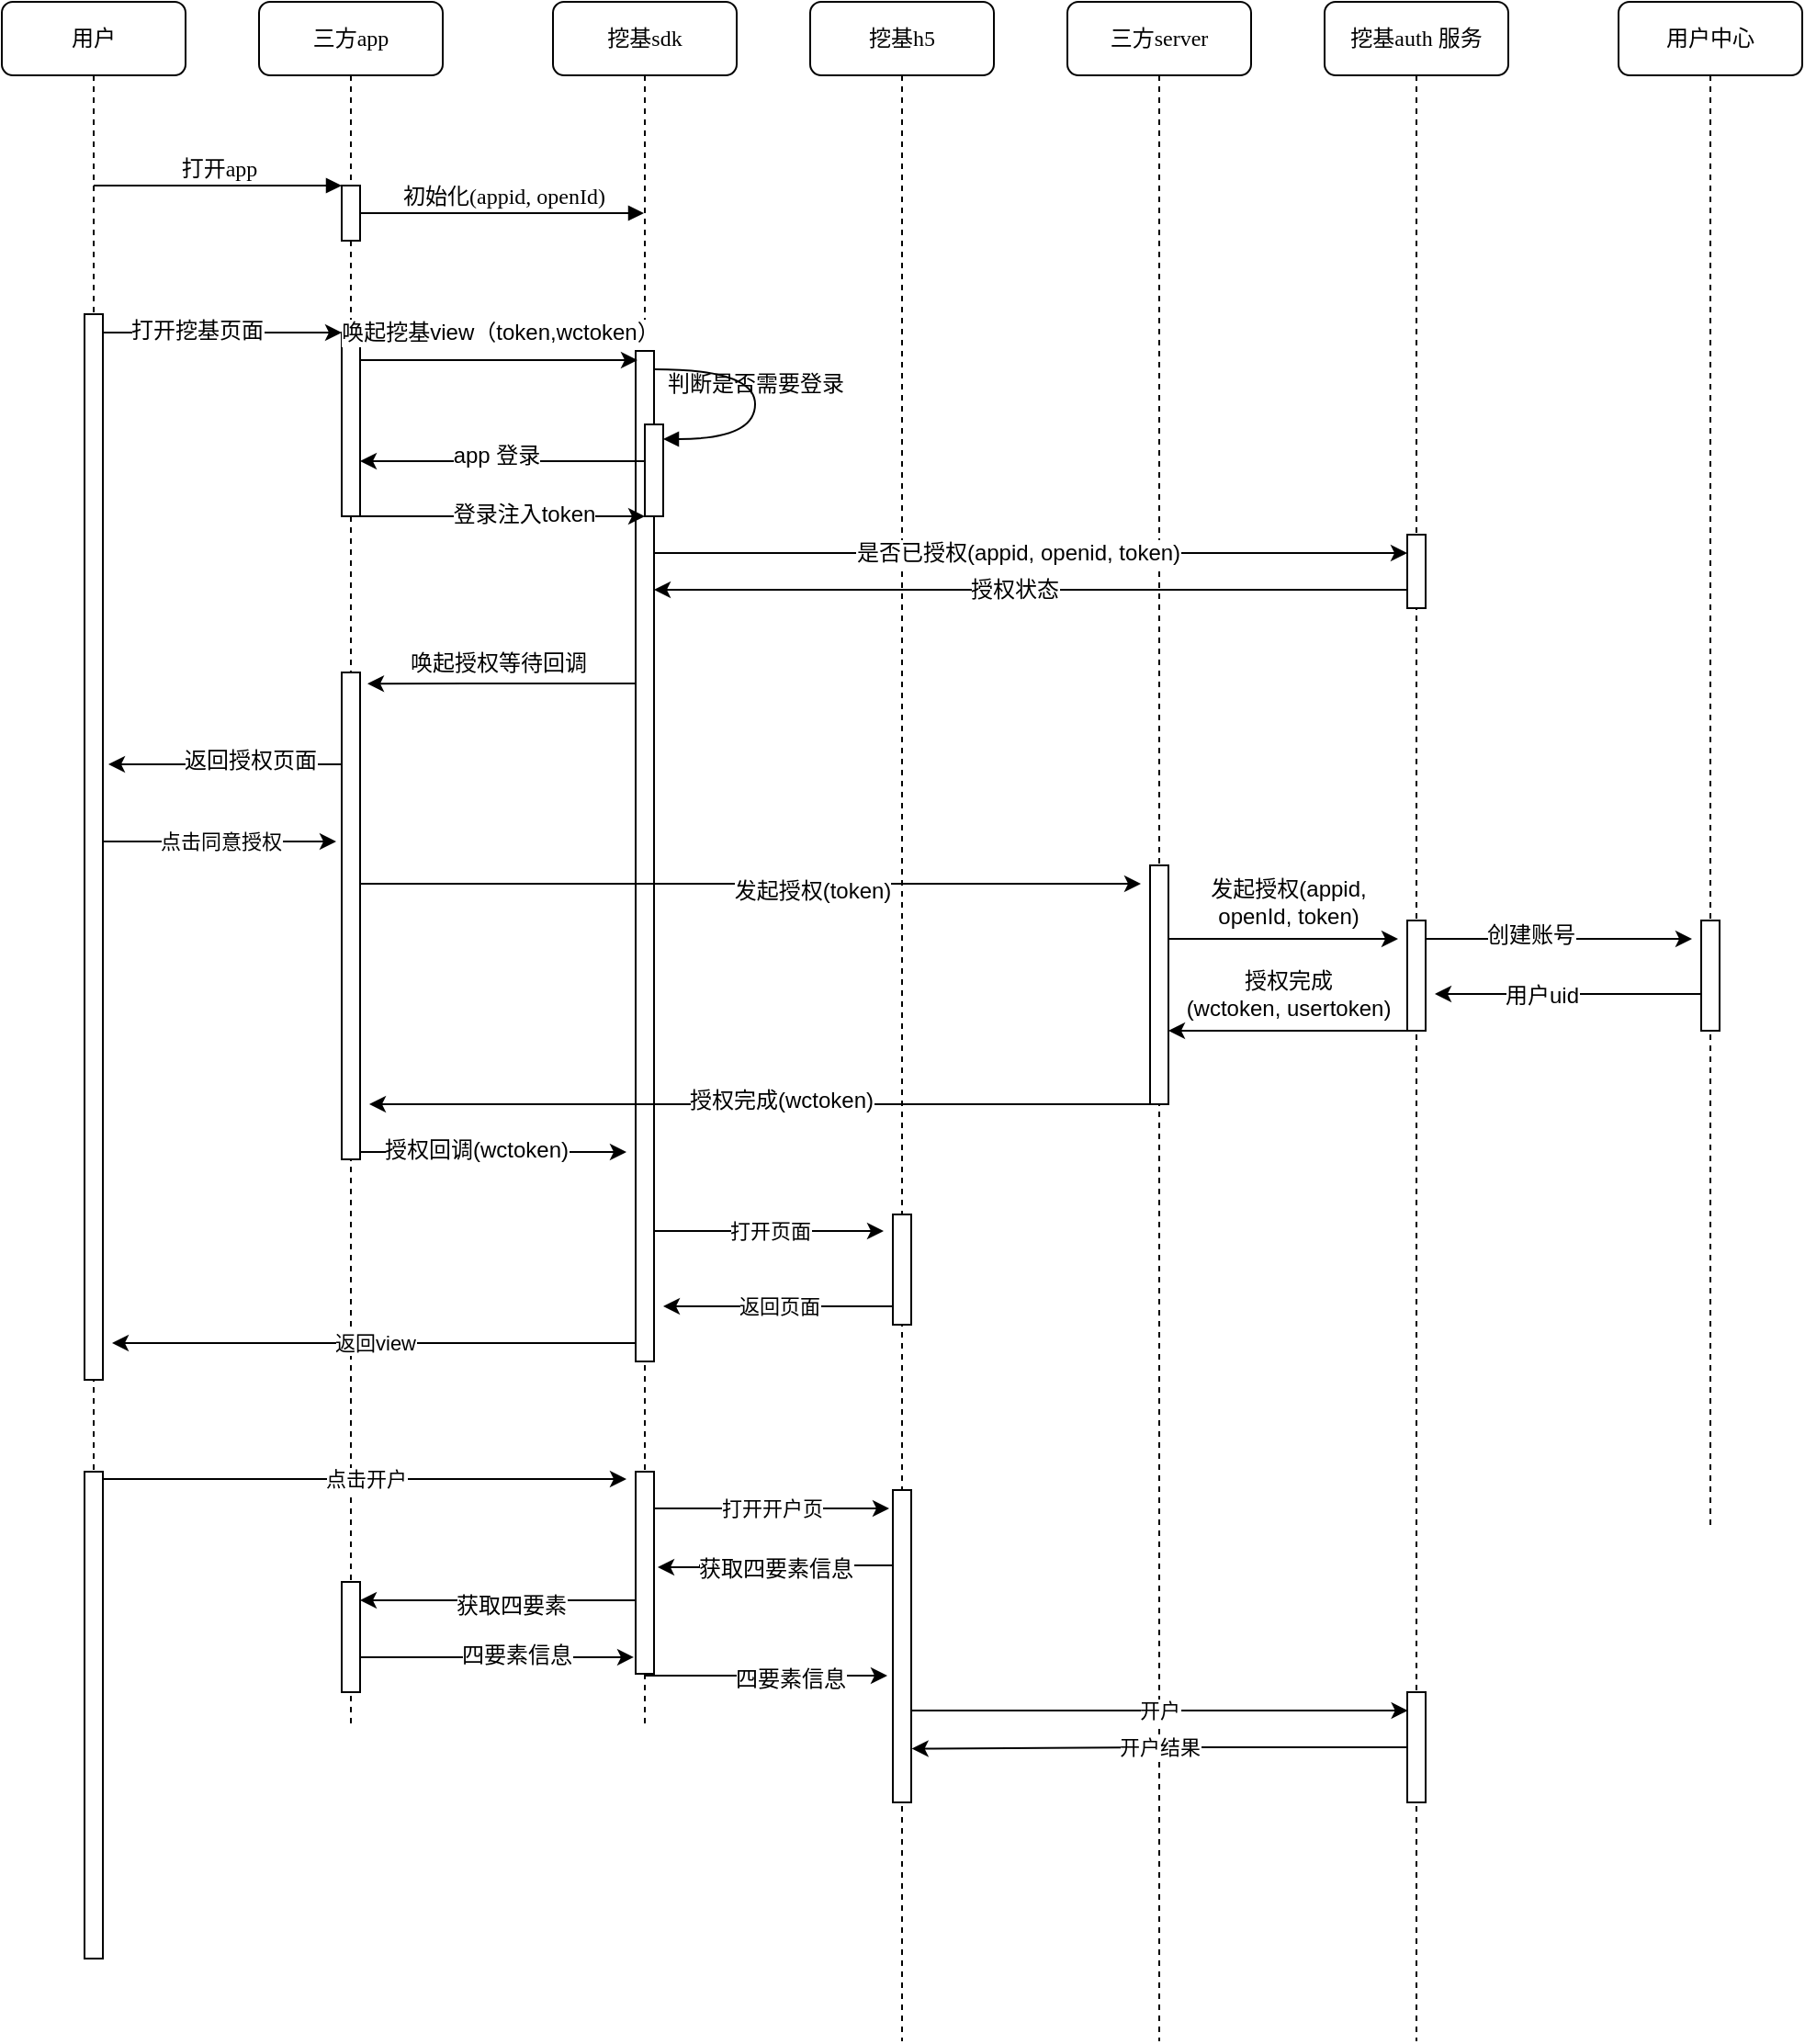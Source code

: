 <mxfile pages="1" version="11.2.3" type="github"><diagram name="Page-1" id="13e1069c-82ec-6db2-03f1-153e76fe0fe0"><mxGraphModel dx="946" dy="552" grid="1" gridSize="10" guides="1" tooltips="1" connect="1" arrows="1" fold="1" page="1" pageScale="1" pageWidth="1100" pageHeight="850" background="#ffffff" math="0" shadow="0"><root><mxCell id="0"/><mxCell id="1" parent="0"/><mxCell id="7baba1c4bc27f4b0-2" value="三方app" style="shape=umlLifeline;perimeter=lifelinePerimeter;whiteSpace=wrap;html=1;container=1;collapsible=0;recursiveResize=0;outlineConnect=0;rounded=1;shadow=0;comic=0;labelBackgroundColor=none;strokeColor=#000000;strokeWidth=1;fillColor=#FFFFFF;fontFamily=Verdana;fontSize=12;fontColor=#000000;align=center;" parent="1" vertex="1"><mxGeometry x="240" y="80" width="100" height="940" as="geometry"/></mxCell><mxCell id="7baba1c4bc27f4b0-10" value="" style="html=1;points=[];perimeter=orthogonalPerimeter;rounded=0;shadow=0;comic=0;labelBackgroundColor=none;strokeColor=#000000;strokeWidth=1;fillColor=#FFFFFF;fontFamily=Verdana;fontSize=12;fontColor=#000000;align=center;" parent="7baba1c4bc27f4b0-2" vertex="1"><mxGeometry x="45" y="100" width="10" height="30" as="geometry"/></mxCell><mxCell id="idd2jXIr-4uDgCsyTWFL-3" value="" style="html=1;points=[];perimeter=orthogonalPerimeter;rounded=0;shadow=0;comic=0;labelBackgroundColor=none;strokeColor=#000000;strokeWidth=1;fillColor=#FFFFFF;fontFamily=Verdana;fontSize=12;fontColor=#000000;align=center;" parent="7baba1c4bc27f4b0-2" vertex="1"><mxGeometry x="45" y="180" width="10" height="100" as="geometry"/></mxCell><mxCell id="FaC7cf4tg_9X4WJRaHaD-1" value="" style="html=1;points=[];perimeter=orthogonalPerimeter;rounded=0;shadow=0;comic=0;labelBackgroundColor=none;strokeColor=#000000;strokeWidth=1;fillColor=#FFFFFF;fontFamily=Verdana;fontSize=12;fontColor=#000000;align=center;" vertex="1" parent="7baba1c4bc27f4b0-2"><mxGeometry x="45" y="365" width="10" height="265" as="geometry"/></mxCell><mxCell id="FaC7cf4tg_9X4WJRaHaD-46" value="" style="html=1;points=[];perimeter=orthogonalPerimeter;rounded=0;shadow=0;comic=0;labelBackgroundColor=none;strokeColor=#000000;strokeWidth=1;fillColor=#FFFFFF;fontFamily=Verdana;fontSize=12;fontColor=#000000;align=center;" vertex="1" parent="7baba1c4bc27f4b0-2"><mxGeometry x="45" y="860" width="10" height="60" as="geometry"/></mxCell><mxCell id="7baba1c4bc27f4b0-3" value="挖基sdk" style="shape=umlLifeline;perimeter=lifelinePerimeter;whiteSpace=wrap;html=1;container=1;collapsible=0;recursiveResize=0;outlineConnect=0;rounded=1;shadow=0;comic=0;labelBackgroundColor=none;strokeColor=#000000;strokeWidth=1;fillColor=#FFFFFF;fontFamily=Verdana;fontSize=12;fontColor=#000000;align=center;" parent="1" vertex="1"><mxGeometry x="400" y="80" width="100" height="940" as="geometry"/></mxCell><mxCell id="idd2jXIr-4uDgCsyTWFL-8" value="" style="html=1;points=[];perimeter=orthogonalPerimeter;rounded=0;shadow=0;comic=0;labelBackgroundColor=none;strokeColor=#000000;strokeWidth=1;fillColor=#FFFFFF;fontFamily=Verdana;fontSize=12;fontColor=#000000;align=center;" parent="7baba1c4bc27f4b0-3" vertex="1"><mxGeometry x="45" y="190" width="10" height="550" as="geometry"/></mxCell><mxCell id="FaC7cf4tg_9X4WJRaHaD-37" value="" style="html=1;points=[];perimeter=orthogonalPerimeter;rounded=0;shadow=0;comic=0;labelBackgroundColor=none;strokeColor=#000000;strokeWidth=1;fillColor=#FFFFFF;fontFamily=Verdana;fontSize=12;fontColor=#000000;align=center;" vertex="1" parent="7baba1c4bc27f4b0-3"><mxGeometry x="45" y="800" width="10" height="110" as="geometry"/></mxCell><mxCell id="7baba1c4bc27f4b0-4" value="挖基h5" style="shape=umlLifeline;perimeter=lifelinePerimeter;whiteSpace=wrap;html=1;container=1;collapsible=0;recursiveResize=0;outlineConnect=0;rounded=1;shadow=0;comic=0;labelBackgroundColor=none;strokeColor=#000000;strokeWidth=1;fillColor=#FFFFFF;fontFamily=Verdana;fontSize=12;fontColor=#000000;align=center;" parent="1" vertex="1"><mxGeometry x="540" y="80" width="100" height="1110" as="geometry"/></mxCell><mxCell id="FaC7cf4tg_9X4WJRaHaD-29" value="" style="html=1;points=[];perimeter=orthogonalPerimeter;rounded=0;shadow=0;comic=0;labelBackgroundColor=none;strokeColor=#000000;strokeWidth=1;fillColor=#FFFFFF;fontFamily=Verdana;fontSize=12;fontColor=#000000;align=center;" vertex="1" parent="7baba1c4bc27f4b0-4"><mxGeometry x="45" y="660" width="10" height="60" as="geometry"/></mxCell><mxCell id="FaC7cf4tg_9X4WJRaHaD-41" value="" style="html=1;points=[];perimeter=orthogonalPerimeter;rounded=0;shadow=0;comic=0;labelBackgroundColor=none;strokeColor=#000000;strokeWidth=1;fillColor=#FFFFFF;fontFamily=Verdana;fontSize=12;fontColor=#000000;align=center;" vertex="1" parent="7baba1c4bc27f4b0-4"><mxGeometry x="45" y="810" width="10" height="170" as="geometry"/></mxCell><mxCell id="7baba1c4bc27f4b0-5" value="三方server" style="shape=umlLifeline;perimeter=lifelinePerimeter;whiteSpace=wrap;html=1;container=1;collapsible=0;recursiveResize=0;outlineConnect=0;rounded=1;shadow=0;comic=0;labelBackgroundColor=none;strokeColor=#000000;strokeWidth=1;fillColor=#FFFFFF;fontFamily=Verdana;fontSize=12;fontColor=#000000;align=center;" parent="1" vertex="1"><mxGeometry x="680" y="80" width="100" height="1110" as="geometry"/></mxCell><mxCell id="FaC7cf4tg_9X4WJRaHaD-8" value="" style="html=1;points=[];perimeter=orthogonalPerimeter;rounded=0;shadow=0;comic=0;labelBackgroundColor=none;strokeColor=#000000;strokeWidth=1;fillColor=#FFFFFF;fontFamily=Verdana;fontSize=12;fontColor=#000000;align=center;" vertex="1" parent="7baba1c4bc27f4b0-5"><mxGeometry x="45" y="470" width="10" height="130" as="geometry"/></mxCell><mxCell id="7baba1c4bc27f4b0-6" value="挖基auth 服务" style="shape=umlLifeline;perimeter=lifelinePerimeter;whiteSpace=wrap;html=1;container=1;collapsible=0;recursiveResize=0;outlineConnect=0;rounded=1;shadow=0;comic=0;labelBackgroundColor=none;strokeColor=#000000;strokeWidth=1;fillColor=#FFFFFF;fontFamily=Verdana;fontSize=12;fontColor=#000000;align=center;" parent="1" vertex="1"><mxGeometry x="820" y="80" width="100" height="1110" as="geometry"/></mxCell><mxCell id="idd2jXIr-4uDgCsyTWFL-17" value="" style="html=1;points=[];perimeter=orthogonalPerimeter;rounded=0;shadow=0;comic=0;labelBackgroundColor=none;strokeColor=#000000;strokeWidth=1;fillColor=#FFFFFF;fontFamily=Verdana;fontSize=12;fontColor=#000000;align=center;" parent="7baba1c4bc27f4b0-6" vertex="1"><mxGeometry x="45" y="290" width="10" height="40" as="geometry"/></mxCell><mxCell id="FaC7cf4tg_9X4WJRaHaD-14" value="" style="html=1;points=[];perimeter=orthogonalPerimeter;rounded=0;shadow=0;comic=0;labelBackgroundColor=none;strokeColor=#000000;strokeWidth=1;fillColor=#FFFFFF;fontFamily=Verdana;fontSize=12;fontColor=#000000;align=center;" vertex="1" parent="7baba1c4bc27f4b0-6"><mxGeometry x="45" y="500" width="10" height="60" as="geometry"/></mxCell><mxCell id="FaC7cf4tg_9X4WJRaHaD-57" value="" style="html=1;points=[];perimeter=orthogonalPerimeter;rounded=0;shadow=0;comic=0;labelBackgroundColor=none;strokeColor=#000000;strokeWidth=1;fillColor=#FFFFFF;fontFamily=Verdana;fontSize=12;fontColor=#000000;align=center;" vertex="1" parent="7baba1c4bc27f4b0-6"><mxGeometry x="45" y="920" width="10" height="60" as="geometry"/></mxCell><mxCell id="idd2jXIr-4uDgCsyTWFL-4" style="edgeStyle=orthogonalEdgeStyle;rounded=0;orthogonalLoop=1;jettySize=auto;html=1;" parent="1" source="7baba1c4bc27f4b0-8" target="idd2jXIr-4uDgCsyTWFL-3" edge="1"><mxGeometry relative="1" as="geometry"><Array as="points"><mxPoint x="270" y="260"/><mxPoint x="270" y="260"/></Array></mxGeometry></mxCell><mxCell id="idd2jXIr-4uDgCsyTWFL-5" value="打开挖基页面" style="text;html=1;resizable=0;points=[];align=center;verticalAlign=middle;labelBackgroundColor=#ffffff;" parent="idd2jXIr-4uDgCsyTWFL-4" vertex="1" connectable="0"><mxGeometry x="0.779" y="64" relative="1" as="geometry"><mxPoint x="-64" y="63" as="offset"/></mxGeometry></mxCell><mxCell id="7baba1c4bc27f4b0-8" value="用户" style="shape=umlLifeline;perimeter=lifelinePerimeter;whiteSpace=wrap;html=1;container=1;collapsible=0;recursiveResize=0;outlineConnect=0;rounded=1;shadow=0;comic=0;labelBackgroundColor=none;strokeColor=#000000;strokeWidth=1;fillColor=#FFFFFF;fontFamily=Verdana;fontSize=12;fontColor=#000000;align=center;" parent="1" vertex="1"><mxGeometry x="100" y="80" width="100" height="1065" as="geometry"/></mxCell><mxCell id="idd2jXIr-4uDgCsyTWFL-51" value="" style="html=1;points=[];perimeter=orthogonalPerimeter;rounded=0;shadow=0;comic=0;labelBackgroundColor=none;strokeColor=#000000;strokeWidth=1;fillColor=#FFFFFF;fontFamily=Verdana;fontSize=12;fontColor=#000000;align=center;" parent="7baba1c4bc27f4b0-8" vertex="1"><mxGeometry x="45" y="170" width="10" height="580" as="geometry"/></mxCell><mxCell id="FaC7cf4tg_9X4WJRaHaD-36" value="" style="html=1;points=[];perimeter=orthogonalPerimeter;rounded=0;shadow=0;comic=0;labelBackgroundColor=none;strokeColor=#000000;strokeWidth=1;fillColor=#FFFFFF;fontFamily=Verdana;fontSize=12;fontColor=#000000;align=center;" vertex="1" parent="7baba1c4bc27f4b0-8"><mxGeometry x="45" y="800" width="10" height="265" as="geometry"/></mxCell><mxCell id="7baba1c4bc27f4b0-11" value="打开app" style="html=1;verticalAlign=bottom;endArrow=block;entryX=0;entryY=0;labelBackgroundColor=none;fontFamily=Verdana;fontSize=12;edgeStyle=elbowEdgeStyle;elbow=vertical;" parent="1" source="7baba1c4bc27f4b0-8" target="7baba1c4bc27f4b0-10" edge="1"><mxGeometry relative="1" as="geometry"><mxPoint x="155" y="180" as="sourcePoint"/></mxGeometry></mxCell><mxCell id="7baba1c4bc27f4b0-14" value="初始化(appid, openId)" style="html=1;verticalAlign=bottom;endArrow=block;labelBackgroundColor=none;fontFamily=Verdana;fontSize=12;edgeStyle=elbowEdgeStyle;elbow=vertical;" parent="1" source="7baba1c4bc27f4b0-10" target="7baba1c4bc27f4b0-3" edge="1"><mxGeometry relative="1" as="geometry"><mxPoint x="370" y="200" as="sourcePoint"/><mxPoint x="445" y="200" as="targetPoint"/></mxGeometry></mxCell><mxCell id="idd2jXIr-4uDgCsyTWFL-6" style="edgeStyle=orthogonalEdgeStyle;rounded=0;orthogonalLoop=1;jettySize=auto;html=1;" parent="1" source="idd2jXIr-4uDgCsyTWFL-3" edge="1"><mxGeometry relative="1" as="geometry"><mxPoint x="446" y="275" as="targetPoint"/><Array as="points"><mxPoint x="446" y="275"/></Array></mxGeometry></mxCell><mxCell id="idd2jXIr-4uDgCsyTWFL-7" value="唤起挖基view（token,wctoken）" style="text;html=1;resizable=0;points=[];align=center;verticalAlign=middle;labelBackgroundColor=#ffffff;" parent="idd2jXIr-4uDgCsyTWFL-6" vertex="1" connectable="0"><mxGeometry x="-0.094" y="-3" relative="1" as="geometry"><mxPoint x="7" y="-18" as="offset"/></mxGeometry></mxCell><mxCell id="idd2jXIr-4uDgCsyTWFL-25" style="edgeStyle=orthogonalEdgeStyle;rounded=0;orthogonalLoop=1;jettySize=auto;html=1;" parent="1" source="idd2jXIr-4uDgCsyTWFL-9" target="idd2jXIr-4uDgCsyTWFL-3" edge="1"><mxGeometry relative="1" as="geometry"><mxPoint x="300" y="330" as="targetPoint"/><Array as="points"><mxPoint x="320" y="330"/><mxPoint x="320" y="330"/></Array></mxGeometry></mxCell><mxCell id="idd2jXIr-4uDgCsyTWFL-26" value="app 登录" style="text;html=1;resizable=0;points=[];align=center;verticalAlign=middle;labelBackgroundColor=#ffffff;" parent="idd2jXIr-4uDgCsyTWFL-25" vertex="1" connectable="0"><mxGeometry x="0.047" y="-3" relative="1" as="geometry"><mxPoint as="offset"/></mxGeometry></mxCell><mxCell id="idd2jXIr-4uDgCsyTWFL-9" value="" style="html=1;points=[];perimeter=orthogonalPerimeter;rounded=0;shadow=0;comic=0;labelBackgroundColor=none;strokeColor=#000000;strokeWidth=1;fillColor=#FFFFFF;fontFamily=Verdana;fontSize=12;fontColor=#000000;align=center;" parent="1" vertex="1"><mxGeometry x="450" y="310" width="10" height="50" as="geometry"/></mxCell><mxCell id="idd2jXIr-4uDgCsyTWFL-10" value="判断是否需要登录" style="html=1;verticalAlign=bottom;endArrow=block;labelBackgroundColor=none;fontFamily=Verdana;fontSize=12;elbow=vertical;edgeStyle=orthogonalEdgeStyle;curved=1;entryX=1;entryY=0.286;entryPerimeter=0;exitX=1.038;exitY=0.345;exitPerimeter=0;" parent="1" edge="1"><mxGeometry relative="1" as="geometry"><mxPoint x="455" y="280" as="sourcePoint"/><mxPoint x="460" y="318" as="targetPoint"/><Array as="points"><mxPoint x="510" y="280"/><mxPoint x="510" y="318"/></Array></mxGeometry></mxCell><mxCell id="idd2jXIr-4uDgCsyTWFL-13" style="edgeStyle=orthogonalEdgeStyle;rounded=0;orthogonalLoop=1;jettySize=auto;html=1;" parent="1" source="idd2jXIr-4uDgCsyTWFL-8" target="idd2jXIr-4uDgCsyTWFL-17" edge="1"><mxGeometry relative="1" as="geometry"><Array as="points"><mxPoint x="610" y="380"/><mxPoint x="610" y="380"/></Array></mxGeometry></mxCell><mxCell id="idd2jXIr-4uDgCsyTWFL-14" value="是否已授权(appid, openid, token)" style="text;html=1;resizable=0;points=[];align=center;verticalAlign=middle;labelBackgroundColor=#ffffff;" parent="idd2jXIr-4uDgCsyTWFL-13" vertex="1" connectable="0"><mxGeometry x="0.472" y="-104" relative="1" as="geometry"><mxPoint x="-104" y="-104" as="offset"/></mxGeometry></mxCell><mxCell id="idd2jXIr-4uDgCsyTWFL-18" style="edgeStyle=orthogonalEdgeStyle;rounded=0;orthogonalLoop=1;jettySize=auto;html=1;" parent="1" source="idd2jXIr-4uDgCsyTWFL-17" target="idd2jXIr-4uDgCsyTWFL-8" edge="1"><mxGeometry relative="1" as="geometry"><Array as="points"><mxPoint x="780" y="400"/><mxPoint x="780" y="400"/></Array></mxGeometry></mxCell><mxCell id="idd2jXIr-4uDgCsyTWFL-19" value="授权状态" style="text;html=1;resizable=0;points=[];align=center;verticalAlign=middle;labelBackgroundColor=#ffffff;" parent="idd2jXIr-4uDgCsyTWFL-18" vertex="1" connectable="0"><mxGeometry x="0.044" relative="1" as="geometry"><mxPoint as="offset"/></mxGeometry></mxCell><mxCell id="idd2jXIr-4uDgCsyTWFL-27" style="edgeStyle=orthogonalEdgeStyle;rounded=0;orthogonalLoop=1;jettySize=auto;html=1;" parent="1" source="idd2jXIr-4uDgCsyTWFL-3" target="idd2jXIr-4uDgCsyTWFL-9" edge="1"><mxGeometry relative="1" as="geometry"><Array as="points"><mxPoint x="420" y="360"/><mxPoint x="420" y="360"/></Array></mxGeometry></mxCell><mxCell id="idd2jXIr-4uDgCsyTWFL-28" value="登录注入token" style="text;html=1;resizable=0;points=[];align=center;verticalAlign=middle;labelBackgroundColor=#ffffff;" parent="idd2jXIr-4uDgCsyTWFL-27" vertex="1" connectable="0"><mxGeometry x="0.143" y="1" relative="1" as="geometry"><mxPoint as="offset"/></mxGeometry></mxCell><mxCell id="idd2jXIr-4uDgCsyTWFL-42" value="用户中心" style="shape=umlLifeline;perimeter=lifelinePerimeter;whiteSpace=wrap;html=1;container=1;collapsible=0;recursiveResize=0;outlineConnect=0;rounded=1;shadow=0;comic=0;labelBackgroundColor=none;strokeColor=#000000;strokeWidth=1;fillColor=#FFFFFF;fontFamily=Verdana;fontSize=12;fontColor=#000000;align=center;" parent="1" vertex="1"><mxGeometry x="980" y="80" width="100" height="830" as="geometry"/></mxCell><mxCell id="idd2jXIr-4uDgCsyTWFL-44" value="" style="html=1;points=[];perimeter=orthogonalPerimeter;rounded=0;shadow=0;comic=0;labelBackgroundColor=none;strokeColor=#000000;strokeWidth=1;fillColor=#FFFFFF;fontFamily=Verdana;fontSize=12;fontColor=#000000;align=center;" parent="idd2jXIr-4uDgCsyTWFL-42" vertex="1"><mxGeometry x="45" y="500" width="10" height="60" as="geometry"/></mxCell><mxCell id="FaC7cf4tg_9X4WJRaHaD-2" style="edgeStyle=orthogonalEdgeStyle;rounded=0;orthogonalLoop=1;jettySize=auto;html=1;entryX=1.4;entryY=0.023;entryDx=0;entryDy=0;entryPerimeter=0;" edge="1" parent="1" source="idd2jXIr-4uDgCsyTWFL-8" target="FaC7cf4tg_9X4WJRaHaD-1"><mxGeometry relative="1" as="geometry"><Array as="points"><mxPoint x="420" y="451"/><mxPoint x="420" y="451"/></Array></mxGeometry></mxCell><mxCell id="FaC7cf4tg_9X4WJRaHaD-3" value="唤起授权等待回调" style="text;html=1;resizable=0;points=[];align=center;verticalAlign=middle;labelBackgroundColor=#ffffff;" vertex="1" connectable="0" parent="FaC7cf4tg_9X4WJRaHaD-2"><mxGeometry x="0.141" y="1" relative="1" as="geometry"><mxPoint x="8" y="-12" as="offset"/></mxGeometry></mxCell><mxCell id="FaC7cf4tg_9X4WJRaHaD-4" style="edgeStyle=orthogonalEdgeStyle;rounded=0;orthogonalLoop=1;jettySize=auto;html=1;" edge="1" parent="1" source="FaC7cf4tg_9X4WJRaHaD-1"><mxGeometry relative="1" as="geometry"><mxPoint x="158" y="495" as="targetPoint"/><Array as="points"><mxPoint x="250" y="495"/><mxPoint x="250" y="495"/></Array></mxGeometry></mxCell><mxCell id="FaC7cf4tg_9X4WJRaHaD-5" value="返回授权页面" style="text;html=1;resizable=0;points=[];align=center;verticalAlign=middle;labelBackgroundColor=#ffffff;" vertex="1" connectable="0" parent="FaC7cf4tg_9X4WJRaHaD-4"><mxGeometry x="-0.213" y="-2" relative="1" as="geometry"><mxPoint as="offset"/></mxGeometry></mxCell><mxCell id="FaC7cf4tg_9X4WJRaHaD-6" value="点击同意授权" style="edgeStyle=orthogonalEdgeStyle;rounded=0;orthogonalLoop=1;jettySize=auto;html=1;" edge="1" parent="1" source="idd2jXIr-4uDgCsyTWFL-51"><mxGeometry relative="1" as="geometry"><mxPoint x="282" y="537" as="targetPoint"/><Array as="points"><mxPoint x="190" y="537"/><mxPoint x="190" y="537"/></Array></mxGeometry></mxCell><mxCell id="FaC7cf4tg_9X4WJRaHaD-7" style="edgeStyle=orthogonalEdgeStyle;rounded=0;orthogonalLoop=1;jettySize=auto;html=1;" edge="1" parent="1" source="FaC7cf4tg_9X4WJRaHaD-1"><mxGeometry relative="1" as="geometry"><mxPoint x="720" y="560" as="targetPoint"/><Array as="points"><mxPoint x="720" y="560"/></Array></mxGeometry></mxCell><mxCell id="FaC7cf4tg_9X4WJRaHaD-11" value="发起授权(token)" style="text;html=1;resizable=0;points=[];align=center;verticalAlign=middle;labelBackgroundColor=#ffffff;" vertex="1" connectable="0" parent="FaC7cf4tg_9X4WJRaHaD-7"><mxGeometry x="0.158" y="-4" relative="1" as="geometry"><mxPoint as="offset"/></mxGeometry></mxCell><mxCell id="FaC7cf4tg_9X4WJRaHaD-15" style="edgeStyle=orthogonalEdgeStyle;rounded=0;orthogonalLoop=1;jettySize=auto;html=1;" edge="1" parent="1" source="FaC7cf4tg_9X4WJRaHaD-8"><mxGeometry relative="1" as="geometry"><mxPoint x="860" y="590" as="targetPoint"/><Array as="points"><mxPoint x="790" y="590"/><mxPoint x="790" y="590"/></Array></mxGeometry></mxCell><mxCell id="FaC7cf4tg_9X4WJRaHaD-16" value="发起授权(appid, &lt;br&gt;openId, token)" style="text;html=1;resizable=0;points=[];align=center;verticalAlign=middle;labelBackgroundColor=#ffffff;" vertex="1" connectable="0" parent="FaC7cf4tg_9X4WJRaHaD-15"><mxGeometry x="-0.2" relative="1" as="geometry"><mxPoint x="15" y="-20" as="offset"/></mxGeometry></mxCell><mxCell id="FaC7cf4tg_9X4WJRaHaD-18" style="edgeStyle=orthogonalEdgeStyle;rounded=0;orthogonalLoop=1;jettySize=auto;html=1;" edge="1" parent="1" source="FaC7cf4tg_9X4WJRaHaD-14"><mxGeometry relative="1" as="geometry"><mxPoint x="1020" y="590" as="targetPoint"/><Array as="points"><mxPoint x="910" y="590"/><mxPoint x="910" y="590"/></Array></mxGeometry></mxCell><mxCell id="FaC7cf4tg_9X4WJRaHaD-19" value="创建账号" style="text;html=1;resizable=0;points=[];align=center;verticalAlign=middle;labelBackgroundColor=#ffffff;" vertex="1" connectable="0" parent="FaC7cf4tg_9X4WJRaHaD-18"><mxGeometry x="-0.214" y="2" relative="1" as="geometry"><mxPoint as="offset"/></mxGeometry></mxCell><mxCell id="FaC7cf4tg_9X4WJRaHaD-20" style="edgeStyle=orthogonalEdgeStyle;rounded=0;orthogonalLoop=1;jettySize=auto;html=1;" edge="1" parent="1" source="idd2jXIr-4uDgCsyTWFL-44"><mxGeometry relative="1" as="geometry"><mxPoint x="880" y="620" as="targetPoint"/><Array as="points"><mxPoint x="880" y="620"/></Array></mxGeometry></mxCell><mxCell id="FaC7cf4tg_9X4WJRaHaD-21" value="用户uid" style="text;html=1;resizable=0;points=[];align=center;verticalAlign=middle;labelBackgroundColor=#ffffff;" vertex="1" connectable="0" parent="FaC7cf4tg_9X4WJRaHaD-20"><mxGeometry x="0.2" y="1" relative="1" as="geometry"><mxPoint as="offset"/></mxGeometry></mxCell><mxCell id="FaC7cf4tg_9X4WJRaHaD-22" style="edgeStyle=orthogonalEdgeStyle;rounded=0;orthogonalLoop=1;jettySize=auto;html=1;" edge="1" parent="1" source="FaC7cf4tg_9X4WJRaHaD-14"><mxGeometry relative="1" as="geometry"><mxPoint x="735" y="640" as="targetPoint"/><Array as="points"><mxPoint x="735" y="640"/></Array></mxGeometry></mxCell><mxCell id="FaC7cf4tg_9X4WJRaHaD-24" value="授权完成&lt;br&gt;(wctoken, usertoken)" style="text;html=1;resizable=0;points=[];align=center;verticalAlign=middle;labelBackgroundColor=#ffffff;" vertex="1" connectable="0" parent="FaC7cf4tg_9X4WJRaHaD-22"><mxGeometry x="0.139" y="3" relative="1" as="geometry"><mxPoint x="9" y="-23" as="offset"/></mxGeometry></mxCell><mxCell id="FaC7cf4tg_9X4WJRaHaD-25" style="edgeStyle=orthogonalEdgeStyle;rounded=0;orthogonalLoop=1;jettySize=auto;html=1;" edge="1" parent="1" source="FaC7cf4tg_9X4WJRaHaD-8"><mxGeometry relative="1" as="geometry"><mxPoint x="300" y="680" as="targetPoint"/><Array as="points"><mxPoint x="620" y="680"/><mxPoint x="620" y="680"/></Array></mxGeometry></mxCell><mxCell id="FaC7cf4tg_9X4WJRaHaD-26" value="授权完成(wctoken)" style="text;html=1;resizable=0;points=[];align=center;verticalAlign=middle;labelBackgroundColor=#ffffff;" vertex="1" connectable="0" parent="FaC7cf4tg_9X4WJRaHaD-25"><mxGeometry x="-0.054" y="-2" relative="1" as="geometry"><mxPoint as="offset"/></mxGeometry></mxCell><mxCell id="FaC7cf4tg_9X4WJRaHaD-27" style="edgeStyle=orthogonalEdgeStyle;rounded=0;orthogonalLoop=1;jettySize=auto;html=1;" edge="1" parent="1" source="FaC7cf4tg_9X4WJRaHaD-1"><mxGeometry relative="1" as="geometry"><mxPoint x="440" y="706" as="targetPoint"/><Array as="points"><mxPoint x="320" y="706"/><mxPoint x="320" y="706"/></Array></mxGeometry></mxCell><mxCell id="FaC7cf4tg_9X4WJRaHaD-28" value="授权回调(wctoken)" style="text;html=1;resizable=0;points=[];align=center;verticalAlign=middle;labelBackgroundColor=#ffffff;" vertex="1" connectable="0" parent="FaC7cf4tg_9X4WJRaHaD-27"><mxGeometry x="-0.131" y="1" relative="1" as="geometry"><mxPoint as="offset"/></mxGeometry></mxCell><mxCell id="FaC7cf4tg_9X4WJRaHaD-33" value="打开页面" style="edgeStyle=orthogonalEdgeStyle;rounded=0;orthogonalLoop=1;jettySize=auto;html=1;entryX=-0.5;entryY=0.15;entryDx=0;entryDy=0;entryPerimeter=0;" edge="1" parent="1" source="idd2jXIr-4uDgCsyTWFL-8" target="FaC7cf4tg_9X4WJRaHaD-29"><mxGeometry relative="1" as="geometry"><Array as="points"><mxPoint x="470" y="749"/><mxPoint x="470" y="749"/></Array></mxGeometry></mxCell><mxCell id="FaC7cf4tg_9X4WJRaHaD-34" value="返回页面" style="edgeStyle=orthogonalEdgeStyle;rounded=0;orthogonalLoop=1;jettySize=auto;html=1;" edge="1" parent="1" source="FaC7cf4tg_9X4WJRaHaD-29"><mxGeometry relative="1" as="geometry"><mxPoint x="460" y="790" as="targetPoint"/><Array as="points"><mxPoint x="460" y="790"/></Array></mxGeometry></mxCell><mxCell id="FaC7cf4tg_9X4WJRaHaD-35" value="返回view" style="edgeStyle=orthogonalEdgeStyle;rounded=0;orthogonalLoop=1;jettySize=auto;html=1;" edge="1" parent="1" source="idd2jXIr-4uDgCsyTWFL-8"><mxGeometry relative="1" as="geometry"><mxPoint x="160" y="810" as="targetPoint"/><Array as="points"><mxPoint x="370" y="810"/><mxPoint x="370" y="810"/></Array></mxGeometry></mxCell><mxCell id="FaC7cf4tg_9X4WJRaHaD-39" value="点击开户" style="edgeStyle=orthogonalEdgeStyle;rounded=0;orthogonalLoop=1;jettySize=auto;html=1;" edge="1" parent="1" source="FaC7cf4tg_9X4WJRaHaD-36"><mxGeometry relative="1" as="geometry"><mxPoint x="440" y="884" as="targetPoint"/><Array as="points"><mxPoint x="230" y="884"/><mxPoint x="230" y="884"/></Array></mxGeometry></mxCell><mxCell id="FaC7cf4tg_9X4WJRaHaD-43" value="打开开户页" style="edgeStyle=orthogonalEdgeStyle;rounded=0;orthogonalLoop=1;jettySize=auto;html=1;" edge="1" parent="1" source="FaC7cf4tg_9X4WJRaHaD-37"><mxGeometry relative="1" as="geometry"><mxPoint x="583" y="900" as="targetPoint"/><Array as="points"><mxPoint x="583" y="900"/></Array></mxGeometry></mxCell><mxCell id="FaC7cf4tg_9X4WJRaHaD-44" style="edgeStyle=orthogonalEdgeStyle;rounded=0;orthogonalLoop=1;jettySize=auto;html=1;" edge="1" parent="1" source="FaC7cf4tg_9X4WJRaHaD-41"><mxGeometry relative="1" as="geometry"><mxPoint x="457" y="932" as="targetPoint"/><Array as="points"><mxPoint x="480" y="931"/><mxPoint x="480" y="932"/></Array></mxGeometry></mxCell><mxCell id="FaC7cf4tg_9X4WJRaHaD-45" value="获取四要素信息" style="text;html=1;resizable=0;points=[];align=center;verticalAlign=middle;labelBackgroundColor=#ffffff;" vertex="1" connectable="0" parent="FaC7cf4tg_9X4WJRaHaD-44"><mxGeometry x="-0.008" y="2" relative="1" as="geometry"><mxPoint as="offset"/></mxGeometry></mxCell><mxCell id="FaC7cf4tg_9X4WJRaHaD-47" style="edgeStyle=orthogonalEdgeStyle;rounded=0;orthogonalLoop=1;jettySize=auto;html=1;" edge="1" parent="1" source="FaC7cf4tg_9X4WJRaHaD-37" target="FaC7cf4tg_9X4WJRaHaD-46"><mxGeometry relative="1" as="geometry"><mxPoint x="300" y="950" as="targetPoint"/><Array as="points"><mxPoint x="320" y="950"/><mxPoint x="320" y="950"/></Array></mxGeometry></mxCell><mxCell id="FaC7cf4tg_9X4WJRaHaD-48" value="获取四要素" style="text;html=1;resizable=0;points=[];align=center;verticalAlign=middle;labelBackgroundColor=#ffffff;" vertex="1" connectable="0" parent="FaC7cf4tg_9X4WJRaHaD-47"><mxGeometry x="0.667" y="57" relative="1" as="geometry"><mxPoint x="57" y="-54" as="offset"/></mxGeometry></mxCell><mxCell id="FaC7cf4tg_9X4WJRaHaD-51" style="edgeStyle=orthogonalEdgeStyle;rounded=0;orthogonalLoop=1;jettySize=auto;html=1;entryX=-0.1;entryY=0.918;entryDx=0;entryDy=0;entryPerimeter=0;" edge="1" parent="1" source="FaC7cf4tg_9X4WJRaHaD-46" target="FaC7cf4tg_9X4WJRaHaD-37"><mxGeometry relative="1" as="geometry"><Array as="points"><mxPoint x="340" y="981"/><mxPoint x="340" y="981"/></Array></mxGeometry></mxCell><mxCell id="FaC7cf4tg_9X4WJRaHaD-52" value="四要素信息" style="text;html=1;resizable=0;points=[];align=center;verticalAlign=middle;labelBackgroundColor=#ffffff;" vertex="1" connectable="0" parent="FaC7cf4tg_9X4WJRaHaD-51"><mxGeometry x="-0.181" y="1" relative="1" as="geometry"><mxPoint x="24" as="offset"/></mxGeometry></mxCell><mxCell id="FaC7cf4tg_9X4WJRaHaD-55" style="edgeStyle=orthogonalEdgeStyle;rounded=0;orthogonalLoop=1;jettySize=auto;html=1;" edge="1" parent="1" source="FaC7cf4tg_9X4WJRaHaD-37"><mxGeometry relative="1" as="geometry"><mxPoint x="582" y="991" as="targetPoint"/><Array as="points"><mxPoint x="450" y="991"/></Array></mxGeometry></mxCell><mxCell id="FaC7cf4tg_9X4WJRaHaD-56" value="四要素信息" style="text;html=1;resizable=0;points=[];align=center;verticalAlign=middle;labelBackgroundColor=#ffffff;" vertex="1" connectable="0" parent="FaC7cf4tg_9X4WJRaHaD-55"><mxGeometry x="0.203" y="-2" relative="1" as="geometry"><mxPoint as="offset"/></mxGeometry></mxCell><mxCell id="FaC7cf4tg_9X4WJRaHaD-58" value="开户" style="edgeStyle=orthogonalEdgeStyle;rounded=0;orthogonalLoop=1;jettySize=auto;html=1;entryX=0.033;entryY=0.167;entryDx=0;entryDy=0;entryPerimeter=0;" edge="1" parent="1" source="FaC7cf4tg_9X4WJRaHaD-41" target="FaC7cf4tg_9X4WJRaHaD-57"><mxGeometry relative="1" as="geometry"><Array as="points"><mxPoint x="650" y="1010"/><mxPoint x="650" y="1010"/></Array></mxGeometry></mxCell><mxCell id="FaC7cf4tg_9X4WJRaHaD-59" value="开户结果" style="edgeStyle=orthogonalEdgeStyle;rounded=0;orthogonalLoop=1;jettySize=auto;html=1;entryX=1.033;entryY=0.828;entryDx=0;entryDy=0;entryPerimeter=0;" edge="1" parent="1" source="FaC7cf4tg_9X4WJRaHaD-57" target="FaC7cf4tg_9X4WJRaHaD-41"><mxGeometry relative="1" as="geometry"/></mxCell></root></mxGraphModel></diagram></mxfile>